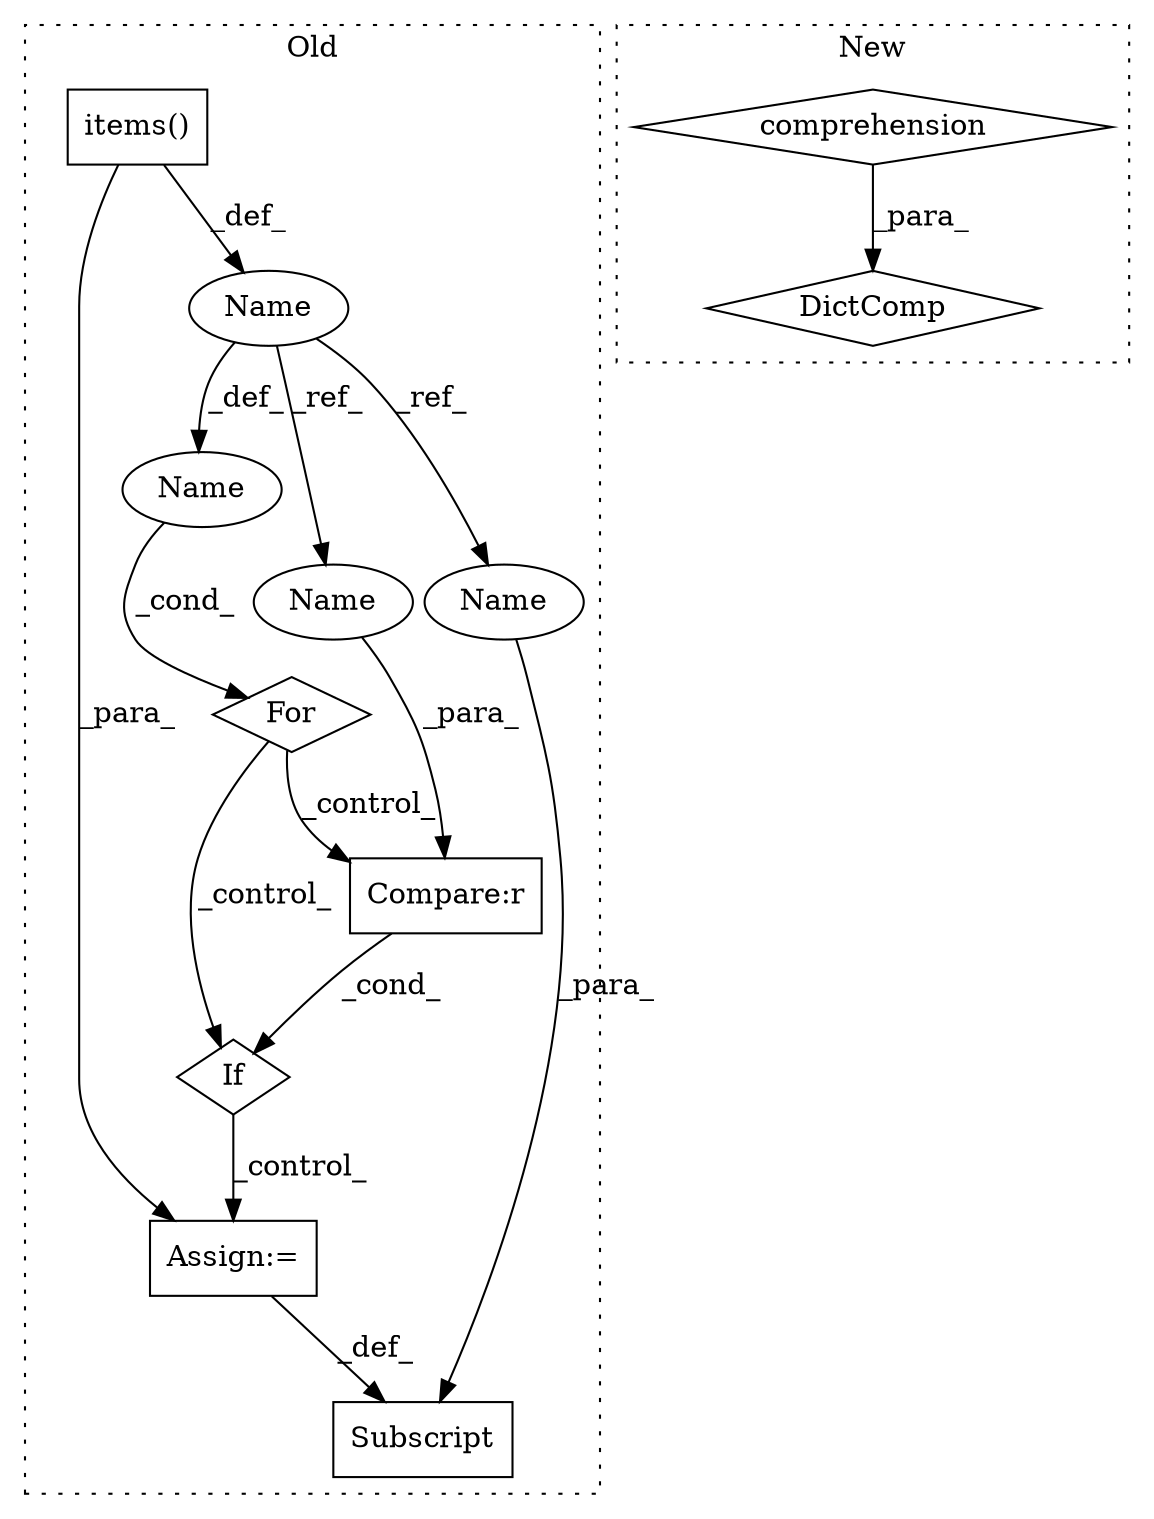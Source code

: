 digraph G {
subgraph cluster0 {
1 [label="items()" a="75" s="2939" l="30" shape="box"];
4 [label="For" a="107" s="2917,2969" l="4,14" shape="diamond"];
5 [label="Assign:=" a="68" s="3180" l="3" shape="box"];
6 [label="Name" a="87" s="2929" l="6" shape="ellipse"];
7 [label="If" a="96" s="2983" l="3" shape="diamond"];
8 [label="Subscript" a="63" s="3162,0" l="18,0" shape="box"];
9 [label="Compare:r" a="40" s="2986" l="16" shape="box"];
10 [label="Name" a="87" s="2921" l="6" shape="ellipse"];
11 [label="Name" a="87" s="3173" l="6" shape="ellipse"];
12 [label="Name" a="87" s="2986" l="6" shape="ellipse"];
label = "Old";
style="dotted";
}
subgraph cluster1 {
2 [label="DictComp" a="84" s="2338" l="87" shape="diamond"];
3 [label="comprehension" a="45" s="2350" l="3" shape="diamond"];
label = "New";
style="dotted";
}
1 -> 10 [label="_def_"];
1 -> 5 [label="_para_"];
3 -> 2 [label="_para_"];
4 -> 7 [label="_control_"];
4 -> 9 [label="_control_"];
5 -> 8 [label="_def_"];
6 -> 4 [label="_cond_"];
7 -> 5 [label="_control_"];
9 -> 7 [label="_cond_"];
10 -> 12 [label="_ref_"];
10 -> 6 [label="_def_"];
10 -> 11 [label="_ref_"];
11 -> 8 [label="_para_"];
12 -> 9 [label="_para_"];
}